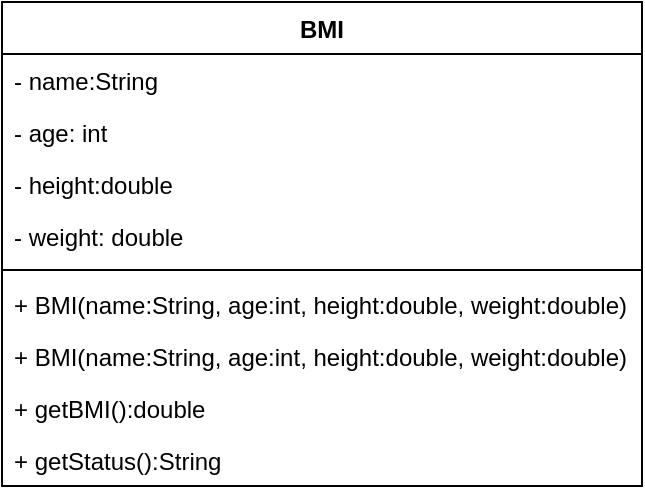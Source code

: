<mxfile version="13.5.4" type="device"><diagram id="e0yOGG_hYcDKe8hlnuPJ" name="Page-1"><mxGraphModel dx="2249" dy="762" grid="1" gridSize="10" guides="1" tooltips="1" connect="1" arrows="1" fold="1" page="1" pageScale="1" pageWidth="827" pageHeight="1169" math="0" shadow="0"><root><mxCell id="0"/><mxCell id="1" parent="0"/><mxCell id="EApJVf4d0HhJQ2i3er7W-1" value="BMI" style="swimlane;fontStyle=1;align=center;verticalAlign=top;childLayout=stackLayout;horizontal=1;startSize=26;horizontalStack=0;resizeParent=1;resizeParentMax=0;resizeLast=0;collapsible=1;marginBottom=0;" vertex="1" parent="1"><mxGeometry x="-280" y="20" width="320" height="242" as="geometry"/></mxCell><mxCell id="EApJVf4d0HhJQ2i3er7W-5" value="- name:String" style="text;strokeColor=none;fillColor=none;align=left;verticalAlign=top;spacingLeft=4;spacingRight=4;overflow=hidden;rotatable=0;points=[[0,0.5],[1,0.5]];portConstraint=eastwest;" vertex="1" parent="EApJVf4d0HhJQ2i3er7W-1"><mxGeometry y="26" width="320" height="26" as="geometry"/></mxCell><mxCell id="EApJVf4d0HhJQ2i3er7W-7" value="- age: int" style="text;strokeColor=none;fillColor=none;align=left;verticalAlign=top;spacingLeft=4;spacingRight=4;overflow=hidden;rotatable=0;points=[[0,0.5],[1,0.5]];portConstraint=eastwest;" vertex="1" parent="EApJVf4d0HhJQ2i3er7W-1"><mxGeometry y="52" width="320" height="26" as="geometry"/></mxCell><mxCell id="EApJVf4d0HhJQ2i3er7W-6" value="- height:double" style="text;strokeColor=none;fillColor=none;align=left;verticalAlign=top;spacingLeft=4;spacingRight=4;overflow=hidden;rotatable=0;points=[[0,0.5],[1,0.5]];portConstraint=eastwest;" vertex="1" parent="EApJVf4d0HhJQ2i3er7W-1"><mxGeometry y="78" width="320" height="26" as="geometry"/></mxCell><mxCell id="EApJVf4d0HhJQ2i3er7W-2" value="- weight: double&#10;" style="text;strokeColor=none;fillColor=none;align=left;verticalAlign=top;spacingLeft=4;spacingRight=4;overflow=hidden;rotatable=0;points=[[0,0.5],[1,0.5]];portConstraint=eastwest;" vertex="1" parent="EApJVf4d0HhJQ2i3er7W-1"><mxGeometry y="104" width="320" height="26" as="geometry"/></mxCell><mxCell id="EApJVf4d0HhJQ2i3er7W-3" value="" style="line;strokeWidth=1;fillColor=none;align=left;verticalAlign=middle;spacingTop=-1;spacingLeft=3;spacingRight=3;rotatable=0;labelPosition=right;points=[];portConstraint=eastwest;" vertex="1" parent="EApJVf4d0HhJQ2i3er7W-1"><mxGeometry y="130" width="320" height="8" as="geometry"/></mxCell><mxCell id="EApJVf4d0HhJQ2i3er7W-4" value="+ BMI(name:String, age:int, height:double, weight:double)" style="text;strokeColor=none;fillColor=none;align=left;verticalAlign=top;spacingLeft=4;spacingRight=4;overflow=hidden;rotatable=0;points=[[0,0.5],[1,0.5]];portConstraint=eastwest;" vertex="1" parent="EApJVf4d0HhJQ2i3er7W-1"><mxGeometry y="138" width="320" height="26" as="geometry"/></mxCell><mxCell id="EApJVf4d0HhJQ2i3er7W-9" value="+ BMI(name:String, age:int, height:double, weight:double)&#10;" style="text;strokeColor=none;fillColor=none;align=left;verticalAlign=top;spacingLeft=4;spacingRight=4;overflow=hidden;rotatable=0;points=[[0,0.5],[1,0.5]];portConstraint=eastwest;" vertex="1" parent="EApJVf4d0HhJQ2i3er7W-1"><mxGeometry y="164" width="320" height="26" as="geometry"/></mxCell><mxCell id="EApJVf4d0HhJQ2i3er7W-10" value="+ getBMI():double" style="text;strokeColor=none;fillColor=none;align=left;verticalAlign=top;spacingLeft=4;spacingRight=4;overflow=hidden;rotatable=0;points=[[0,0.5],[1,0.5]];portConstraint=eastwest;" vertex="1" parent="EApJVf4d0HhJQ2i3er7W-1"><mxGeometry y="190" width="320" height="26" as="geometry"/></mxCell><mxCell id="EApJVf4d0HhJQ2i3er7W-11" value="+ getStatus():String" style="text;strokeColor=none;fillColor=none;align=left;verticalAlign=top;spacingLeft=4;spacingRight=4;overflow=hidden;rotatable=0;points=[[0,0.5],[1,0.5]];portConstraint=eastwest;" vertex="1" parent="EApJVf4d0HhJQ2i3er7W-1"><mxGeometry y="216" width="320" height="26" as="geometry"/></mxCell></root></mxGraphModel></diagram></mxfile>